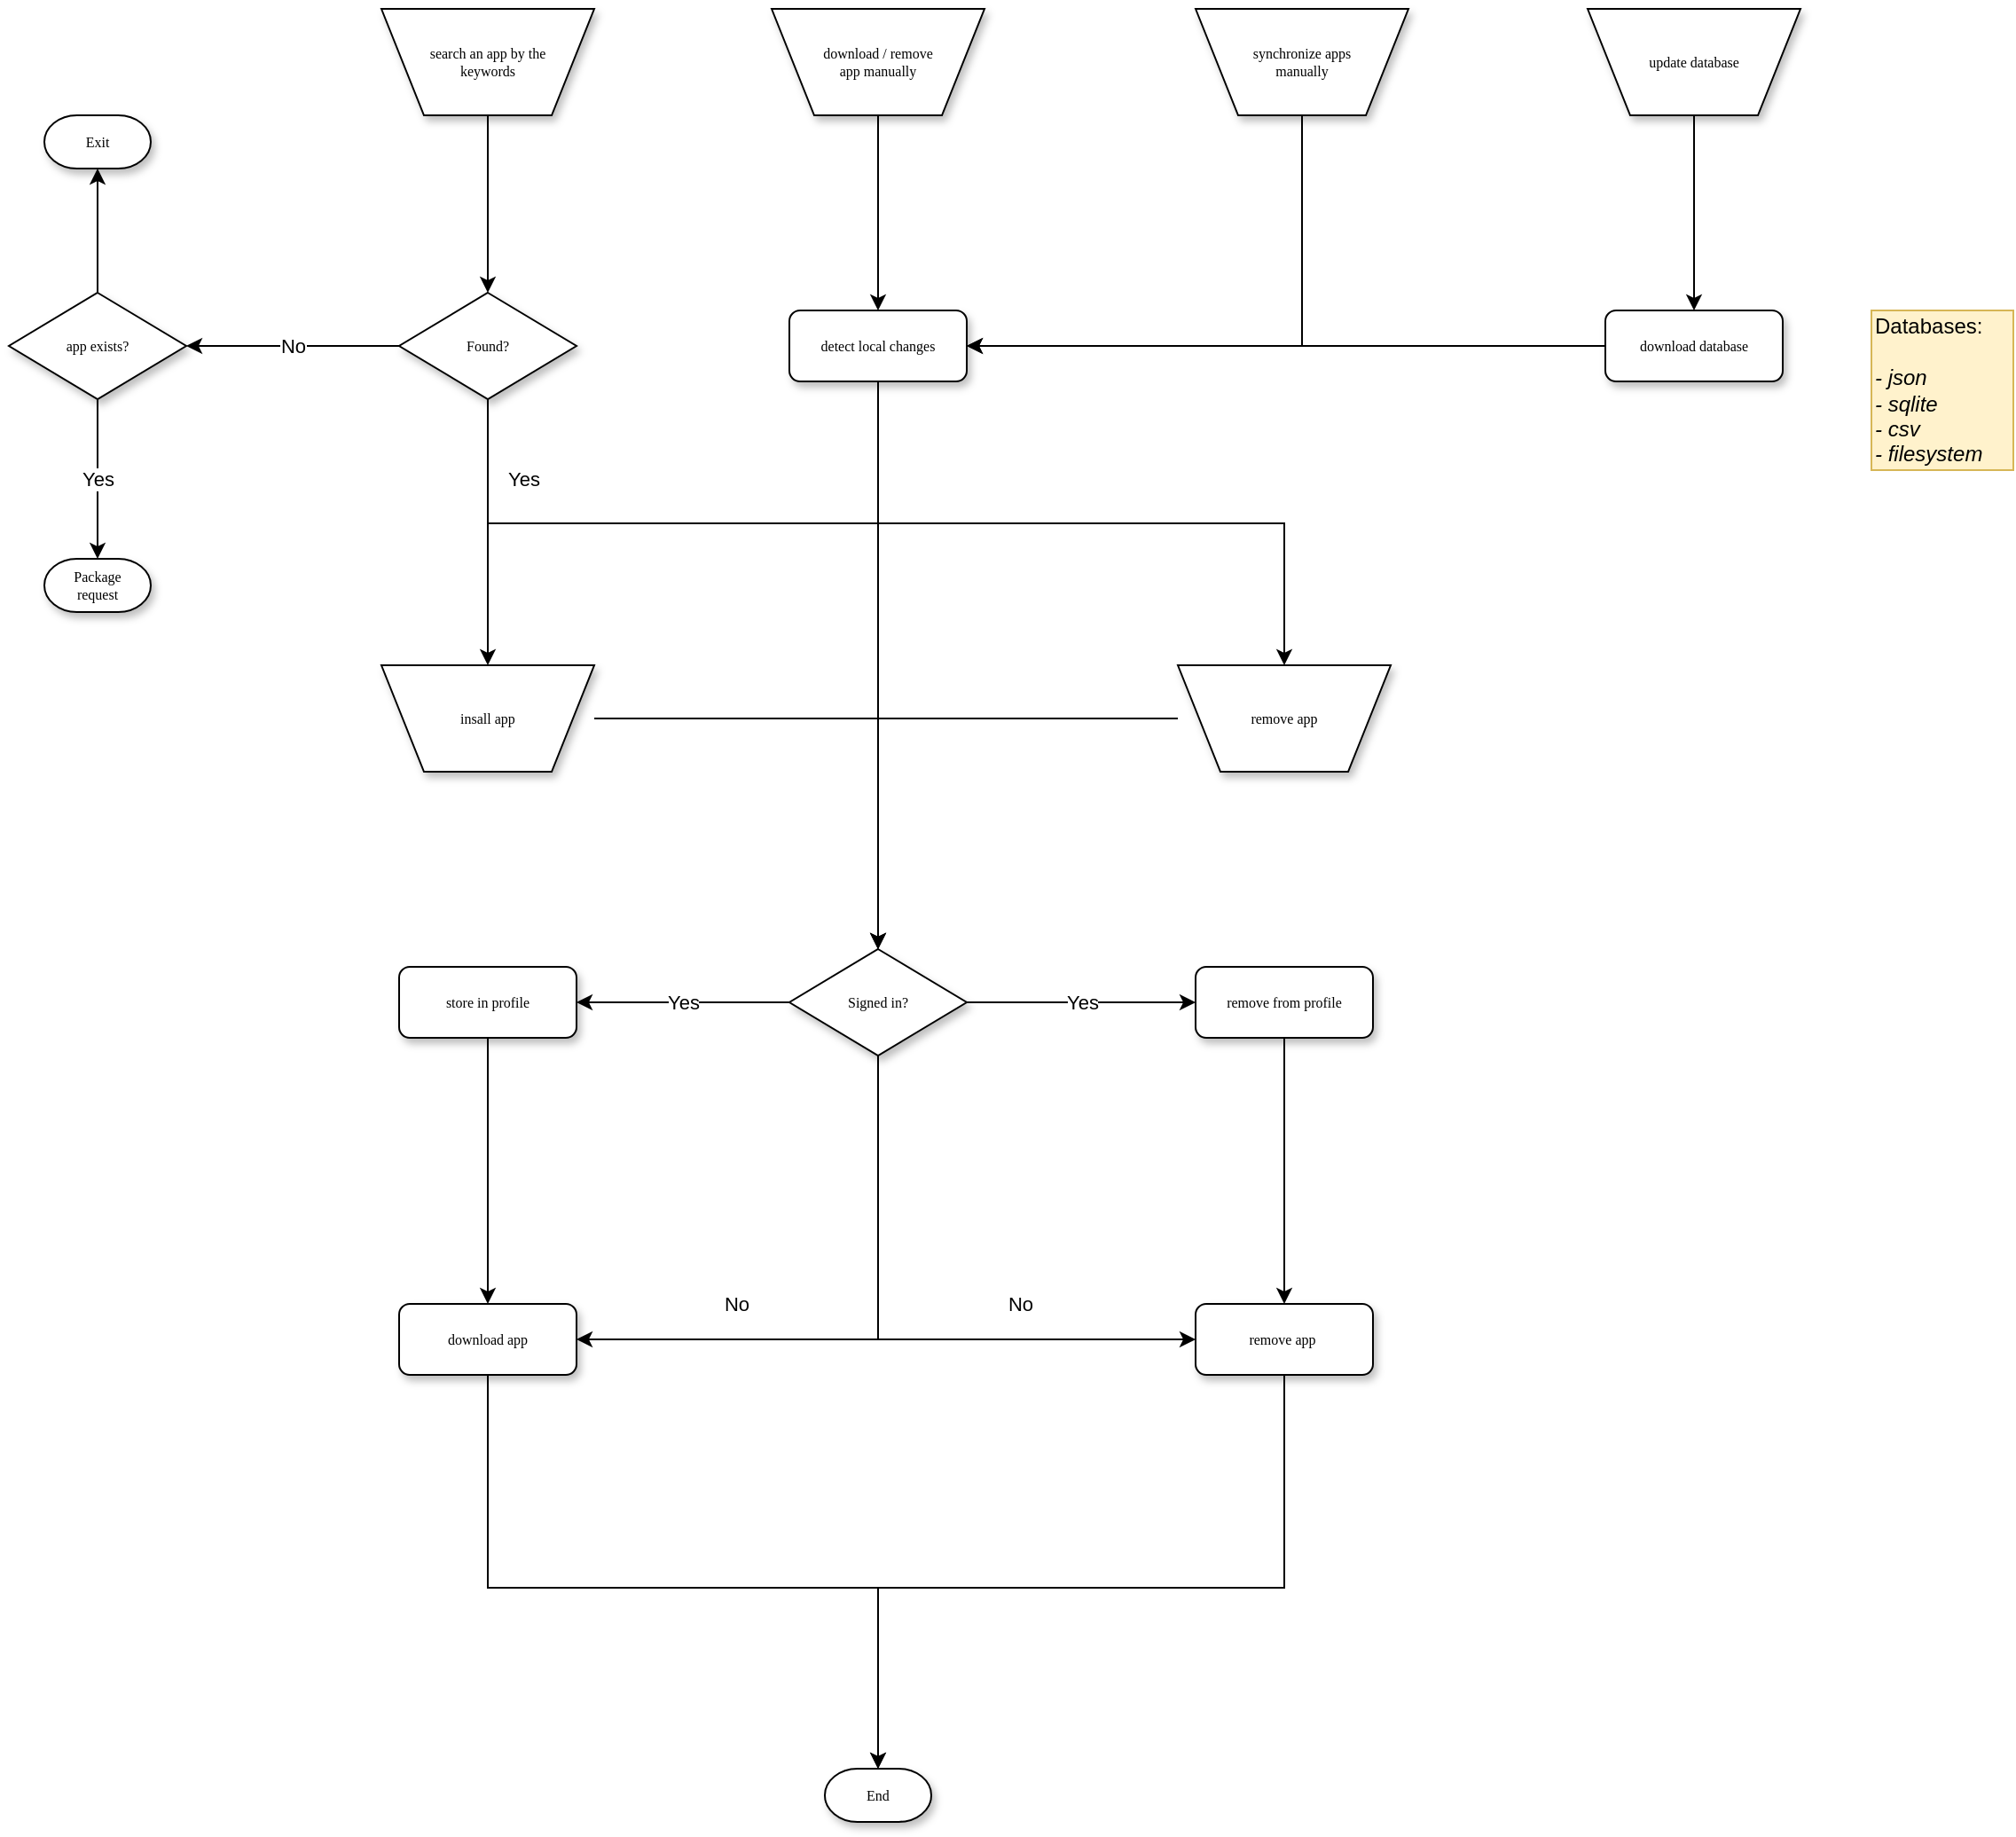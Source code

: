 <mxfile version="12.4.2" type="device" pages="1"><diagram name="Page-1" id="edf60f1a-56cd-e834-aa8a-f176f3a09ee4"><mxGraphModel dx="2285" dy="1559" grid="1" gridSize="10" guides="1" tooltips="1" connect="1" arrows="1" fold="1" page="1" pageScale="1" pageWidth="1100" pageHeight="850" background="#ffffff" math="0" shadow="0"><root><mxCell id="0"/><mxCell id="1" parent="0"/><mxCell id="4q0_l79sItrbdqTgDS3a-4" style="edgeStyle=orthogonalEdgeStyle;rounded=0;orthogonalLoop=1;jettySize=auto;html=1;" parent="1" source="60e70716793133e9-2" target="60e70716793133e9-5" edge="1"><mxGeometry relative="1" as="geometry"/></mxCell><mxCell id="60e70716793133e9-2" value="insall app" style="shape=trapezoid;whiteSpace=wrap;html=1;rounded=0;shadow=1;labelBackgroundColor=none;strokeWidth=1;fontFamily=Verdana;fontSize=8;align=center;flipV=1;" parent="1" vertex="1"><mxGeometry x="40" width="120" height="60" as="geometry"/></mxCell><mxCell id="4q0_l79sItrbdqTgDS3a-8" value="No" style="edgeStyle=orthogonalEdgeStyle;rounded=0;orthogonalLoop=1;jettySize=auto;html=1;entryX=1;entryY=0.5;entryDx=0;entryDy=0;" parent="1" source="60e70716793133e9-5" target="4q0_l79sItrbdqTgDS3a-7" edge="1"><mxGeometry x="0.455" y="-20" relative="1" as="geometry"><Array as="points"><mxPoint x="320" y="380"/></Array><mxPoint as="offset"/></mxGeometry></mxCell><mxCell id="4q0_l79sItrbdqTgDS3a-10" value="No" style="edgeStyle=orthogonalEdgeStyle;rounded=0;orthogonalLoop=1;jettySize=auto;html=1;entryX=0;entryY=0.5;entryDx=0;entryDy=0;" parent="1" source="60e70716793133e9-5" target="4q0_l79sItrbdqTgDS3a-9" edge="1"><mxGeometry x="0.417" y="20" relative="1" as="geometry"><Array as="points"><mxPoint x="320" y="380"/></Array><mxPoint as="offset"/></mxGeometry></mxCell><mxCell id="4q0_l79sItrbdqTgDS3a-12" value="Yes" style="edgeStyle=orthogonalEdgeStyle;rounded=0;orthogonalLoop=1;jettySize=auto;html=1;entryX=1;entryY=0.5;entryDx=0;entryDy=0;" parent="1" source="60e70716793133e9-5" target="4q0_l79sItrbdqTgDS3a-11" edge="1"><mxGeometry relative="1" as="geometry"/></mxCell><mxCell id="4q0_l79sItrbdqTgDS3a-16" value="Yes" style="edgeStyle=orthogonalEdgeStyle;rounded=0;orthogonalLoop=1;jettySize=auto;html=1;" parent="1" source="60e70716793133e9-5" target="4q0_l79sItrbdqTgDS3a-15" edge="1"><mxGeometry relative="1" as="geometry"/></mxCell><mxCell id="60e70716793133e9-5" value="Signed in?" style="rhombus;whiteSpace=wrap;html=1;rounded=0;shadow=1;labelBackgroundColor=none;strokeWidth=1;fontFamily=Verdana;fontSize=8;align=center;" parent="1" vertex="1"><mxGeometry x="270" y="160" width="100" height="60" as="geometry"/></mxCell><mxCell id="60e70716793133e9-30" value="End" style="strokeWidth=1;html=1;shape=mxgraph.flowchart.terminator;whiteSpace=wrap;rounded=0;shadow=1;labelBackgroundColor=none;fontFamily=Verdana;fontSize=8;align=center;" parent="1" vertex="1"><mxGeometry x="290" y="622" width="60" height="30" as="geometry"/></mxCell><mxCell id="4q0_l79sItrbdqTgDS3a-5" style="edgeStyle=orthogonalEdgeStyle;rounded=0;orthogonalLoop=1;jettySize=auto;html=1;" parent="1" source="4q0_l79sItrbdqTgDS3a-3" target="60e70716793133e9-5" edge="1"><mxGeometry relative="1" as="geometry"/></mxCell><mxCell id="4q0_l79sItrbdqTgDS3a-3" value="remove app" style="shape=trapezoid;whiteSpace=wrap;html=1;rounded=0;shadow=1;labelBackgroundColor=none;strokeWidth=1;fontFamily=Verdana;fontSize=8;align=center;flipV=1;" parent="1" vertex="1"><mxGeometry x="489" width="120" height="60" as="geometry"/></mxCell><mxCell id="4q0_l79sItrbdqTgDS3a-23" style="edgeStyle=orthogonalEdgeStyle;rounded=0;orthogonalLoop=1;jettySize=auto;html=1;" parent="1" source="4q0_l79sItrbdqTgDS3a-7" target="60e70716793133e9-30" edge="1"><mxGeometry relative="1" as="geometry"><mxPoint x="320" y="532" as="targetPoint"/><Array as="points"><mxPoint x="100" y="520"/><mxPoint x="320" y="520"/></Array></mxGeometry></mxCell><mxCell id="4q0_l79sItrbdqTgDS3a-7" value="download app" style="rounded=1;whiteSpace=wrap;html=1;shadow=1;labelBackgroundColor=none;strokeWidth=1;fontFamily=Verdana;fontSize=8;align=center;" parent="1" vertex="1"><mxGeometry x="50" y="360" width="100" height="40" as="geometry"/></mxCell><mxCell id="4q0_l79sItrbdqTgDS3a-24" style="edgeStyle=orthogonalEdgeStyle;rounded=0;orthogonalLoop=1;jettySize=auto;html=1;" parent="1" source="4q0_l79sItrbdqTgDS3a-9" target="60e70716793133e9-30" edge="1"><mxGeometry relative="1" as="geometry"><Array as="points"><mxPoint x="549" y="520"/><mxPoint x="320" y="520"/></Array></mxGeometry></mxCell><mxCell id="4q0_l79sItrbdqTgDS3a-9" value="remove app&amp;nbsp;" style="rounded=1;whiteSpace=wrap;html=1;shadow=1;labelBackgroundColor=none;strokeWidth=1;fontFamily=Verdana;fontSize=8;align=center;" parent="1" vertex="1"><mxGeometry x="499" y="360" width="100" height="40" as="geometry"/></mxCell><mxCell id="4q0_l79sItrbdqTgDS3a-14" style="edgeStyle=orthogonalEdgeStyle;rounded=0;orthogonalLoop=1;jettySize=auto;html=1;" parent="1" source="4q0_l79sItrbdqTgDS3a-11" target="4q0_l79sItrbdqTgDS3a-7" edge="1"><mxGeometry relative="1" as="geometry"/></mxCell><mxCell id="4q0_l79sItrbdqTgDS3a-11" value="store in profile" style="rounded=1;whiteSpace=wrap;html=1;shadow=1;labelBackgroundColor=none;strokeWidth=1;fontFamily=Verdana;fontSize=8;align=center;" parent="1" vertex="1"><mxGeometry x="50" y="170" width="100" height="40" as="geometry"/></mxCell><mxCell id="4q0_l79sItrbdqTgDS3a-17" style="edgeStyle=orthogonalEdgeStyle;rounded=0;orthogonalLoop=1;jettySize=auto;html=1;" parent="1" source="4q0_l79sItrbdqTgDS3a-15" target="4q0_l79sItrbdqTgDS3a-9" edge="1"><mxGeometry relative="1" as="geometry"/></mxCell><mxCell id="4q0_l79sItrbdqTgDS3a-15" value="remove from profile" style="rounded=1;whiteSpace=wrap;html=1;shadow=1;labelBackgroundColor=none;strokeWidth=1;fontFamily=Verdana;fontSize=8;align=center;" parent="1" vertex="1"><mxGeometry x="499" y="170" width="100" height="40" as="geometry"/></mxCell><mxCell id="4q0_l79sItrbdqTgDS3a-22" style="edgeStyle=orthogonalEdgeStyle;rounded=0;orthogonalLoop=1;jettySize=auto;html=1;" parent="1" source="4q0_l79sItrbdqTgDS3a-18" target="4q0_l79sItrbdqTgDS3a-19" edge="1"><mxGeometry relative="1" as="geometry"/></mxCell><mxCell id="4q0_l79sItrbdqTgDS3a-18" value="download / remove &lt;br&gt;app manually" style="shape=trapezoid;whiteSpace=wrap;html=1;rounded=0;shadow=1;labelBackgroundColor=none;strokeWidth=1;fontFamily=Verdana;fontSize=8;align=center;flipV=1;" parent="1" vertex="1"><mxGeometry x="260" y="-370" width="120" height="60" as="geometry"/></mxCell><mxCell id="4q0_l79sItrbdqTgDS3a-21" style="edgeStyle=orthogonalEdgeStyle;rounded=0;orthogonalLoop=1;jettySize=auto;html=1;" parent="1" source="4q0_l79sItrbdqTgDS3a-19" target="60e70716793133e9-5" edge="1"><mxGeometry relative="1" as="geometry"/></mxCell><mxCell id="4q0_l79sItrbdqTgDS3a-19" value="detect local changes" style="rounded=1;whiteSpace=wrap;html=1;shadow=1;labelBackgroundColor=none;strokeWidth=1;fontFamily=Verdana;fontSize=8;align=center;" parent="1" vertex="1"><mxGeometry x="270" y="-200" width="100" height="40" as="geometry"/></mxCell><mxCell id="4q0_l79sItrbdqTgDS3a-28" style="edgeStyle=orthogonalEdgeStyle;rounded=0;orthogonalLoop=1;jettySize=auto;html=1;" parent="1" source="4q0_l79sItrbdqTgDS3a-26" target="4q0_l79sItrbdqTgDS3a-27" edge="1"><mxGeometry relative="1" as="geometry"/></mxCell><mxCell id="4q0_l79sItrbdqTgDS3a-26" value="search an app by the &lt;br&gt;keywords" style="shape=trapezoid;whiteSpace=wrap;html=1;rounded=0;shadow=1;labelBackgroundColor=none;strokeWidth=1;fontFamily=Verdana;fontSize=8;align=center;flipV=1;" parent="1" vertex="1"><mxGeometry x="40" y="-370" width="120" height="60" as="geometry"/></mxCell><mxCell id="4q0_l79sItrbdqTgDS3a-29" value="Yes" style="edgeStyle=orthogonalEdgeStyle;rounded=0;orthogonalLoop=1;jettySize=auto;html=1;entryX=0.5;entryY=0;entryDx=0;entryDy=0;" parent="1" source="4q0_l79sItrbdqTgDS3a-27" target="60e70716793133e9-2" edge="1"><mxGeometry x="-0.001" y="36" relative="1" as="geometry"><mxPoint x="-16" y="-30" as="offset"/></mxGeometry></mxCell><mxCell id="4q0_l79sItrbdqTgDS3a-30" style="edgeStyle=orthogonalEdgeStyle;rounded=0;orthogonalLoop=1;jettySize=auto;html=1;entryX=0.5;entryY=0;entryDx=0;entryDy=0;" parent="1" source="4q0_l79sItrbdqTgDS3a-27" target="4q0_l79sItrbdqTgDS3a-3" edge="1"><mxGeometry relative="1" as="geometry"><Array as="points"><mxPoint x="100" y="-80"/><mxPoint x="549" y="-80"/></Array></mxGeometry></mxCell><mxCell id="4q0_l79sItrbdqTgDS3a-35" value="No" style="edgeStyle=orthogonalEdgeStyle;rounded=0;orthogonalLoop=1;jettySize=auto;html=1;entryX=1;entryY=0.5;entryDx=0;entryDy=0;" parent="1" source="4q0_l79sItrbdqTgDS3a-27" target="4q0_l79sItrbdqTgDS3a-34" edge="1"><mxGeometry relative="1" as="geometry"/></mxCell><mxCell id="4q0_l79sItrbdqTgDS3a-27" value="Found?" style="rhombus;whiteSpace=wrap;html=1;rounded=0;shadow=1;labelBackgroundColor=none;strokeWidth=1;fontFamily=Verdana;fontSize=8;align=center;" parent="1" vertex="1"><mxGeometry x="50" y="-210" width="100" height="60" as="geometry"/></mxCell><mxCell id="4q0_l79sItrbdqTgDS3a-37" value="Yes" style="edgeStyle=orthogonalEdgeStyle;rounded=0;orthogonalLoop=1;jettySize=auto;html=1;" parent="1" source="4q0_l79sItrbdqTgDS3a-34" target="4q0_l79sItrbdqTgDS3a-36" edge="1"><mxGeometry relative="1" as="geometry"/></mxCell><mxCell id="4q0_l79sItrbdqTgDS3a-40" style="edgeStyle=orthogonalEdgeStyle;rounded=0;orthogonalLoop=1;jettySize=auto;html=1;entryX=0.5;entryY=1;entryDx=0;entryDy=0;entryPerimeter=0;" parent="1" source="4q0_l79sItrbdqTgDS3a-34" target="4q0_l79sItrbdqTgDS3a-39" edge="1"><mxGeometry relative="1" as="geometry"/></mxCell><mxCell id="4q0_l79sItrbdqTgDS3a-34" value="app exists?" style="rhombus;whiteSpace=wrap;html=1;rounded=0;shadow=1;labelBackgroundColor=none;strokeWidth=1;fontFamily=Verdana;fontSize=8;align=center;" parent="1" vertex="1"><mxGeometry x="-170" y="-210" width="100" height="60" as="geometry"/></mxCell><mxCell id="4q0_l79sItrbdqTgDS3a-36" value="Package &lt;br&gt;request" style="strokeWidth=1;html=1;shape=mxgraph.flowchart.terminator;whiteSpace=wrap;rounded=0;shadow=1;labelBackgroundColor=none;fontFamily=Verdana;fontSize=8;align=center;" parent="1" vertex="1"><mxGeometry x="-150" y="-60" width="60" height="30" as="geometry"/></mxCell><mxCell id="4q0_l79sItrbdqTgDS3a-39" value="Exit" style="strokeWidth=1;html=1;shape=mxgraph.flowchart.terminator;whiteSpace=wrap;rounded=0;shadow=1;labelBackgroundColor=none;fontFamily=Verdana;fontSize=8;align=center;" parent="1" vertex="1"><mxGeometry x="-150" y="-310" width="60" height="30" as="geometry"/></mxCell><mxCell id="Fep_krgIJH4-C0HAfuDI-2" style="edgeStyle=orthogonalEdgeStyle;rounded=0;orthogonalLoop=1;jettySize=auto;html=1;entryX=1;entryY=0.5;entryDx=0;entryDy=0;" edge="1" parent="1" source="Fep_krgIJH4-C0HAfuDI-1" target="4q0_l79sItrbdqTgDS3a-19"><mxGeometry relative="1" as="geometry"><Array as="points"><mxPoint x="559" y="-180"/></Array></mxGeometry></mxCell><mxCell id="Fep_krgIJH4-C0HAfuDI-1" value="synchronize apps &lt;br&gt;manually" style="shape=trapezoid;whiteSpace=wrap;html=1;rounded=0;shadow=1;labelBackgroundColor=none;strokeWidth=1;fontFamily=Verdana;fontSize=8;align=center;flipV=1;" vertex="1" parent="1"><mxGeometry x="499" y="-370" width="120" height="60" as="geometry"/></mxCell><mxCell id="Fep_krgIJH4-C0HAfuDI-3" style="edgeStyle=orthogonalEdgeStyle;rounded=0;orthogonalLoop=1;jettySize=auto;html=1;" edge="1" parent="1" source="Fep_krgIJH4-C0HAfuDI-4" target="Fep_krgIJH4-C0HAfuDI-5"><mxGeometry relative="1" as="geometry"/></mxCell><mxCell id="Fep_krgIJH4-C0HAfuDI-4" value="update database" style="shape=trapezoid;whiteSpace=wrap;html=1;rounded=0;shadow=1;labelBackgroundColor=none;strokeWidth=1;fontFamily=Verdana;fontSize=8;align=center;flipV=1;" vertex="1" parent="1"><mxGeometry x="720" y="-370" width="120" height="60" as="geometry"/></mxCell><mxCell id="Fep_krgIJH4-C0HAfuDI-6" style="edgeStyle=orthogonalEdgeStyle;rounded=0;orthogonalLoop=1;jettySize=auto;html=1;entryX=1;entryY=0.5;entryDx=0;entryDy=0;" edge="1" parent="1" source="Fep_krgIJH4-C0HAfuDI-5" target="4q0_l79sItrbdqTgDS3a-19"><mxGeometry relative="1" as="geometry"/></mxCell><mxCell id="Fep_krgIJH4-C0HAfuDI-5" value="download database" style="rounded=1;whiteSpace=wrap;html=1;shadow=1;labelBackgroundColor=none;strokeWidth=1;fontFamily=Verdana;fontSize=8;align=center;" vertex="1" parent="1"><mxGeometry x="730" y="-200" width="100" height="40" as="geometry"/></mxCell><mxCell id="Fep_krgIJH4-C0HAfuDI-7" value="&lt;div&gt;&lt;span&gt;Databases:&lt;/span&gt;&lt;/div&gt;&lt;i&gt;&lt;span&gt;&lt;br&gt;- json&lt;/span&gt;&lt;br&gt;-&amp;nbsp;&lt;span&gt;sqlite&lt;/span&gt;&lt;br&gt;-&amp;nbsp;&lt;span&gt;csv&lt;/span&gt;&lt;br&gt;-&amp;nbsp;&lt;span&gt;filesystem&lt;/span&gt;&lt;/i&gt;" style="text;html=1;align=left;verticalAlign=middle;resizable=0;points=[];;autosize=1;fillColor=#fff2cc;strokeColor=#d6b656;" vertex="1" parent="1"><mxGeometry x="880" y="-200" width="80" height="90" as="geometry"/></mxCell></root></mxGraphModel></diagram></mxfile>